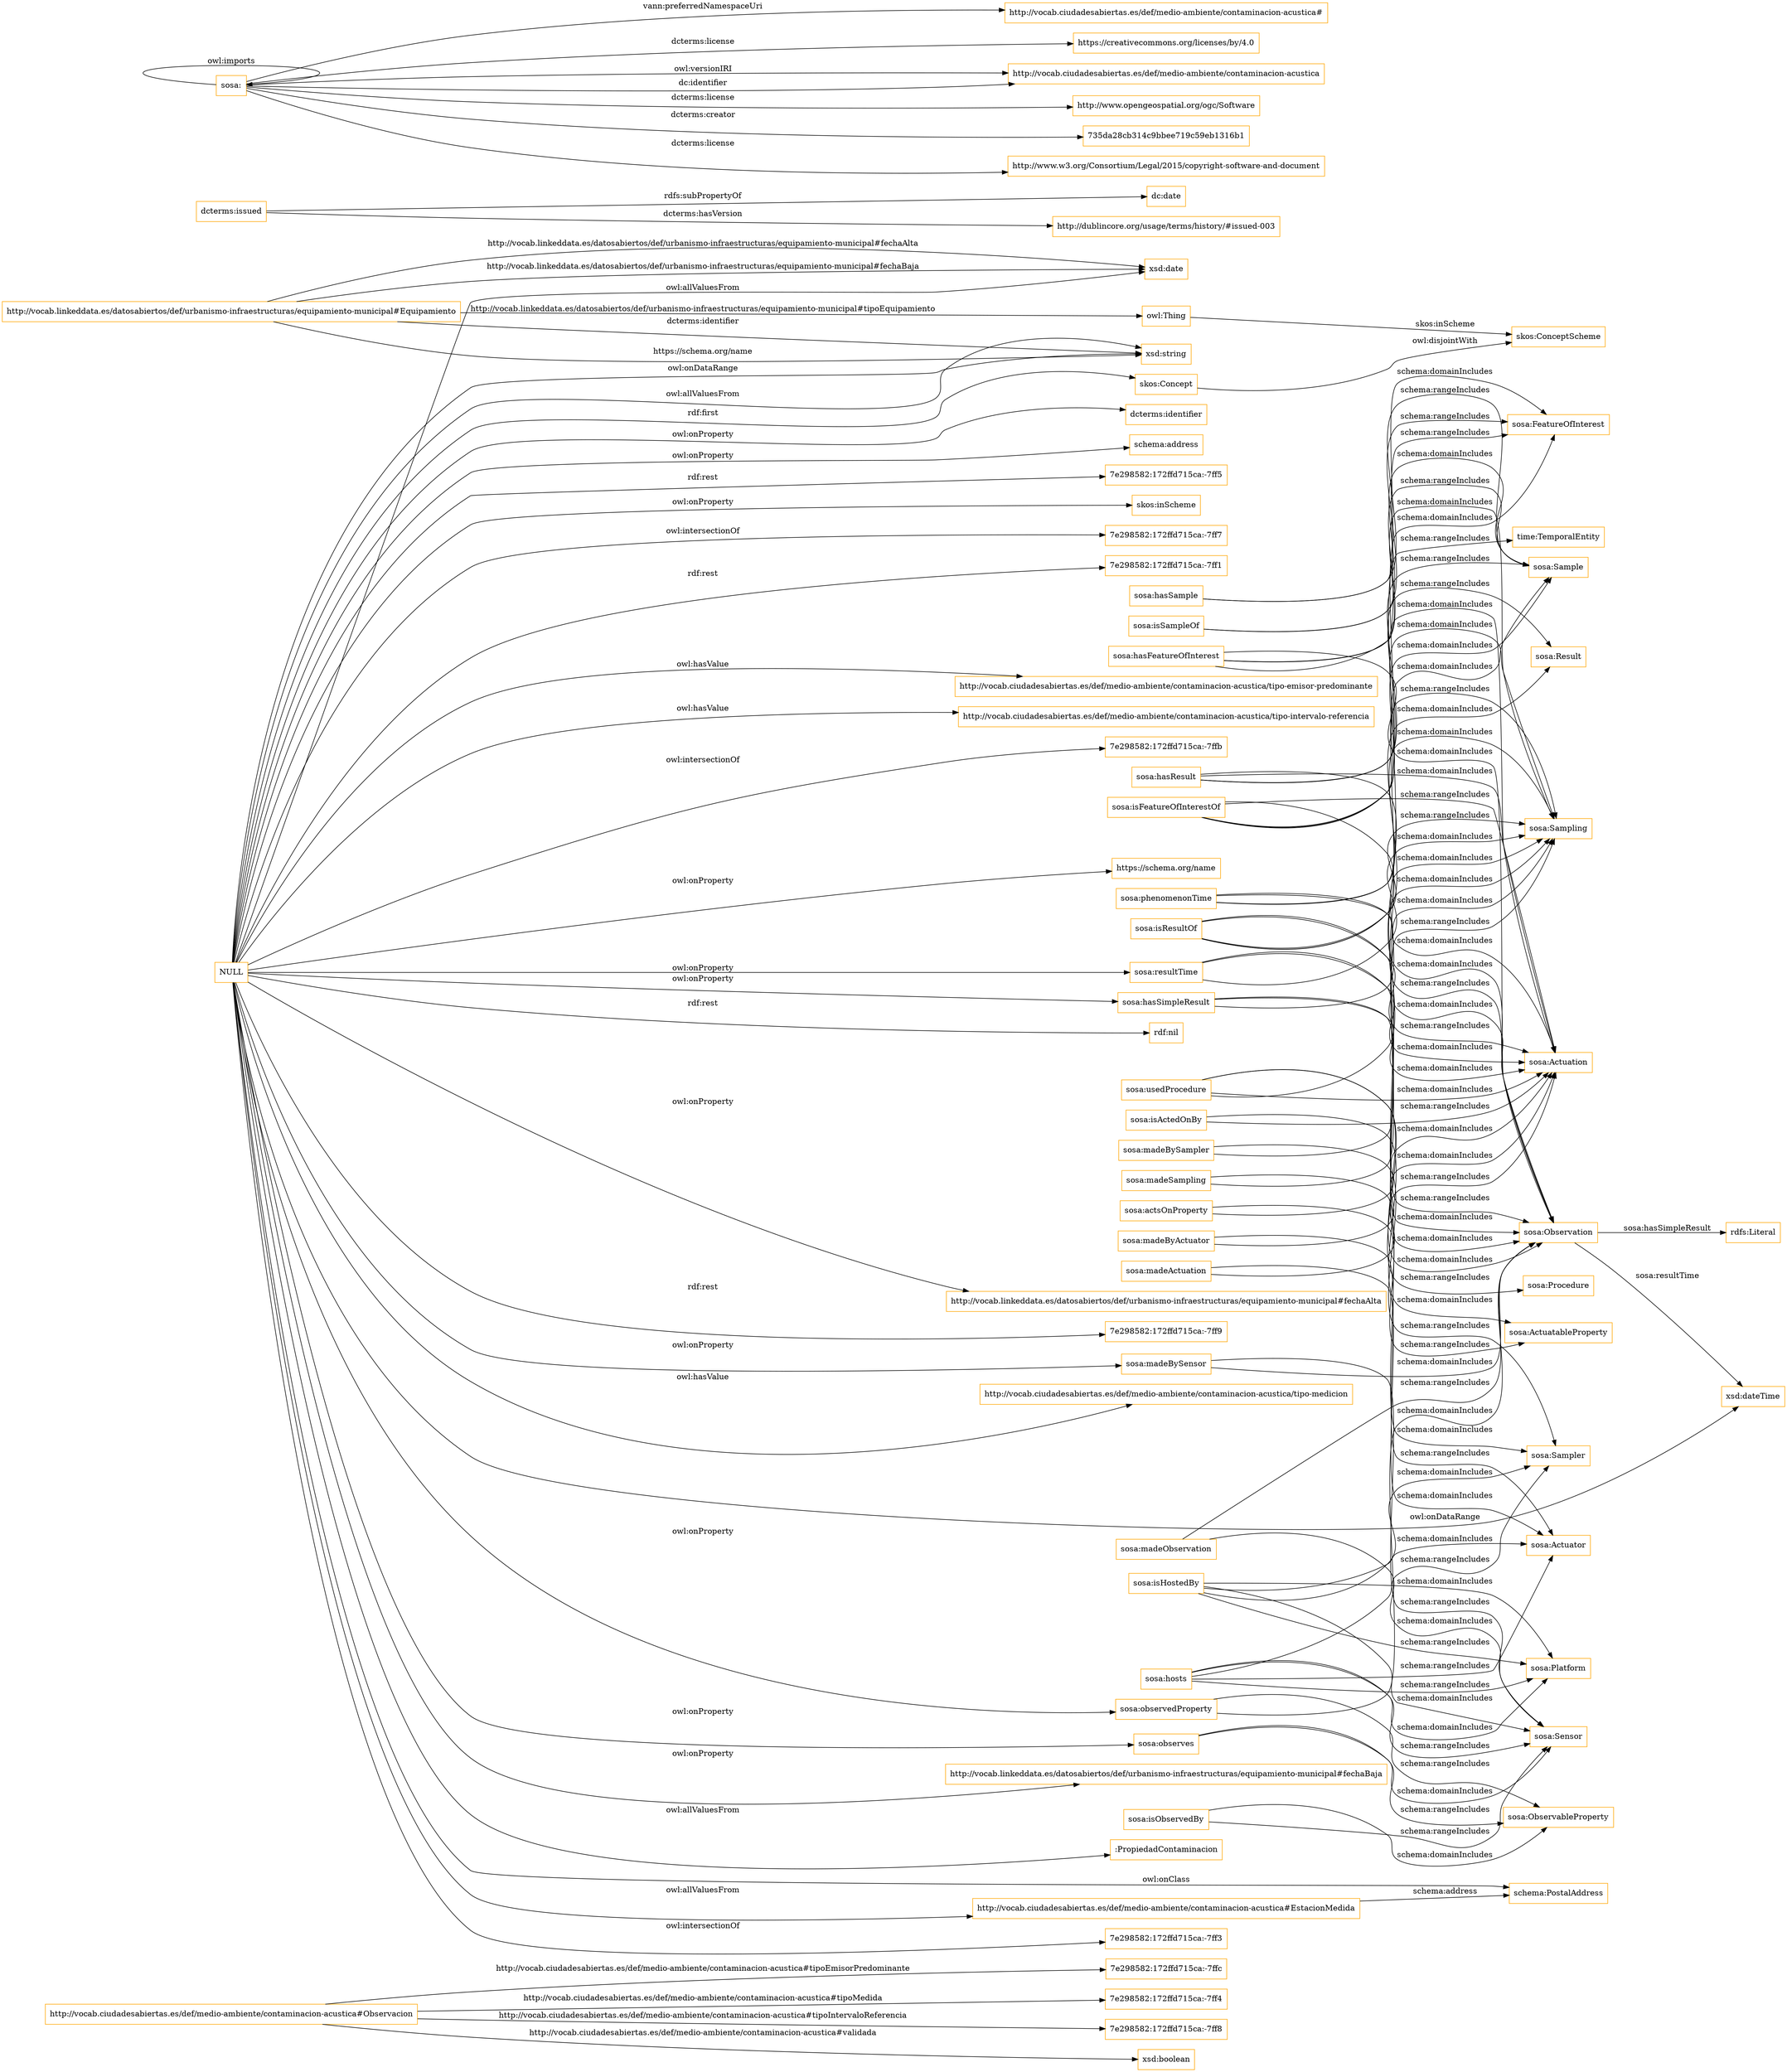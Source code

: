 digraph ar2dtool_diagram { 
rankdir=LR;
size="1501"
node [shape = rectangle, color="orange"]; "7e298582:172ffd715ca:-7ffc" "sosa:ObservableProperty" "7e298582:172ffd715ca:-7ff4" ":PropiedadContaminacion" "schema:PostalAddress" "sosa:Observation" "skos:ConceptScheme" "http://vocab.ciudadesabiertas.es/def/medio-ambiente/contaminacion-acustica#EstacionMedida" "7e298582:172ffd715ca:-7ff8" "sosa:Sensor" "http://vocab.linkeddata.es/datosabiertos/def/urbanismo-infraestructuras/equipamiento-municipal#Equipamiento" "skos:Concept" "http://vocab.ciudadesabiertas.es/def/medio-ambiente/contaminacion-acustica#Observacion" "sosa:FeatureOfInterest" "sosa:Actuation" "sosa:Platform" "sosa:ActuatableProperty" "sosa:Actuator" "sosa:Sample" "time:TemporalEntity" "sosa:Sampling" "sosa:Procedure" "sosa:Result" "sosa:Sampler" ; /*classes style*/
	"sosa:hasSimpleResult" -> "sosa:Observation" [ label = "schema:domainIncludes" ];
	"sosa:hasSimpleResult" -> "sosa:Actuation" [ label = "schema:domainIncludes" ];
	"sosa:hasSimpleResult" -> "sosa:Sampling" [ label = "schema:domainIncludes" ];
	"NULL" -> "xsd:date" [ label = "owl:allValuesFrom" ];
	"NULL" -> "7e298582:172ffd715ca:-7ff7" [ label = "owl:intersectionOf" ];
	"NULL" -> "7e298582:172ffd715ca:-7ff1" [ label = "rdf:rest" ];
	"NULL" -> "http://vocab.ciudadesabiertas.es/def/medio-ambiente/contaminacion-acustica/tipo-emisor-predominante" [ label = "owl:hasValue" ];
	"NULL" -> "sosa:hasSimpleResult" [ label = "owl:onProperty" ];
	"NULL" -> "xsd:dateTime" [ label = "owl:onDataRange" ];
	"NULL" -> "http://vocab.ciudadesabiertas.es/def/medio-ambiente/contaminacion-acustica/tipo-intervalo-referencia" [ label = "owl:hasValue" ];
	"NULL" -> "7e298582:172ffd715ca:-7ffb" [ label = "owl:intersectionOf" ];
	"NULL" -> ":PropiedadContaminacion" [ label = "owl:allValuesFrom" ];
	"NULL" -> "schema:PostalAddress" [ label = "owl:onClass" ];
	"NULL" -> "https://schema.org/name" [ label = "owl:onProperty" ];
	"NULL" -> "http://vocab.ciudadesabiertas.es/def/medio-ambiente/contaminacion-acustica#EstacionMedida" [ label = "owl:allValuesFrom" ];
	"NULL" -> "skos:Concept" [ label = "rdf:first" ];
	"NULL" -> "sosa:resultTime" [ label = "owl:onProperty" ];
	"NULL" -> "rdf:nil" [ label = "rdf:rest" ];
	"NULL" -> "http://vocab.linkeddata.es/datosabiertos/def/urbanismo-infraestructuras/equipamiento-municipal#fechaAlta" [ label = "owl:onProperty" ];
	"NULL" -> "xsd:string" [ label = "owl:onDataRange" ];
	"NULL" -> "7e298582:172ffd715ca:-7ff9" [ label = "rdf:rest" ];
	"NULL" -> "http://vocab.ciudadesabiertas.es/def/medio-ambiente/contaminacion-acustica/tipo-medicion" [ label = "owl:hasValue" ];
	"NULL" -> "http://vocab.linkeddata.es/datosabiertos/def/urbanismo-infraestructuras/equipamiento-municipal#fechaBaja" [ label = "owl:onProperty" ];
	"NULL" -> "sosa:observedProperty" [ label = "owl:onProperty" ];
	"NULL" -> "7e298582:172ffd715ca:-7ff3" [ label = "owl:intersectionOf" ];
	"NULL" -> "sosa:madeBySensor" [ label = "owl:onProperty" ];
	"NULL" -> "dcterms:identifier" [ label = "owl:onProperty" ];
	"NULL" -> "sosa:observes" [ label = "owl:onProperty" ];
	"NULL" -> "schema:address" [ label = "owl:onProperty" ];
	"NULL" -> "7e298582:172ffd715ca:-7ff5" [ label = "rdf:rest" ];
	"NULL" -> "xsd:string" [ label = "owl:allValuesFrom" ];
	"NULL" -> "skos:inScheme" [ label = "owl:onProperty" ];
	"sosa:isSampleOf" -> "sosa:FeatureOfInterest" [ label = "schema:rangeIncludes" ];
	"sosa:isSampleOf" -> "sosa:Sample" [ label = "schema:domainIncludes" ];
	"skos:Concept" -> "skos:ConceptScheme" [ label = "owl:disjointWith" ];
	"sosa:resultTime" -> "sosa:Observation" [ label = "schema:domainIncludes" ];
	"sosa:resultTime" -> "sosa:Actuation" [ label = "schema:domainIncludes" ];
	"sosa:resultTime" -> "sosa:Sampling" [ label = "schema:domainIncludes" ];
	"sosa:madeSampling" -> "sosa:Sampling" [ label = "schema:rangeIncludes" ];
	"sosa:madeSampling" -> "sosa:Sampler" [ label = "schema:domainIncludes" ];
	"sosa:madeActuation" -> "sosa:Actuation" [ label = "schema:rangeIncludes" ];
	"sosa:madeActuation" -> "sosa:Actuator" [ label = "schema:domainIncludes" ];
	"dcterms:issued" -> "dc:date" [ label = "rdfs:subPropertyOf" ];
	"dcterms:issued" -> "http://dublincore.org/usage/terms/history/#issued-003" [ label = "dcterms:hasVersion" ];
	"sosa:madeObservation" -> "sosa:Observation" [ label = "schema:rangeIncludes" ];
	"sosa:madeObservation" -> "sosa:Sensor" [ label = "schema:domainIncludes" ];
	"sosa:madeBySensor" -> "sosa:Sensor" [ label = "schema:rangeIncludes" ];
	"sosa:madeBySensor" -> "sosa:Observation" [ label = "schema:domainIncludes" ];
	"sosa:hasSample" -> "sosa:Sample" [ label = "schema:rangeIncludes" ];
	"sosa:hasSample" -> "sosa:FeatureOfInterest" [ label = "schema:domainIncludes" ];
	"sosa:hasResult" -> "sosa:Sampling" [ label = "schema:domainIncludes" ];
	"sosa:hasResult" -> "sosa:Actuation" [ label = "schema:domainIncludes" ];
	"sosa:hasResult" -> "sosa:Observation" [ label = "schema:domainIncludes" ];
	"sosa:hasResult" -> "sosa:Result" [ label = "schema:rangeIncludes" ];
	"sosa:hasResult" -> "sosa:Sample" [ label = "schema:rangeIncludes" ];
	"sosa:phenomenonTime" -> "time:TemporalEntity" [ label = "schema:rangeIncludes" ];
	"sosa:phenomenonTime" -> "sosa:Sampling" [ label = "schema:domainIncludes" ];
	"sosa:phenomenonTime" -> "sosa:Observation" [ label = "schema:domainIncludes" ];
	"sosa:phenomenonTime" -> "sosa:Actuation" [ label = "schema:domainIncludes" ];
	"sosa:observedProperty" -> "sosa:ObservableProperty" [ label = "schema:rangeIncludes" ];
	"sosa:observedProperty" -> "sosa:Observation" [ label = "schema:domainIncludes" ];
	"sosa:" -> "http://vocab.ciudadesabiertas.es/def/medio-ambiente/contaminacion-acustica#" [ label = "vann:preferredNamespaceUri" ];
	"sosa:" -> "https://creativecommons.org/licenses/by/4.0" [ label = "dcterms:license" ];
	"sosa:" -> "http://vocab.ciudadesabiertas.es/def/medio-ambiente/contaminacion-acustica" [ label = "owl:versionIRI" ];
	"sosa:" -> "sosa:" [ label = "owl:imports" ];
	"sosa:" -> "http://vocab.ciudadesabiertas.es/def/medio-ambiente/contaminacion-acustica" [ label = "dc:identifier" ];
	"sosa:" -> "http://www.opengeospatial.org/ogc/Software" [ label = "dcterms:license" ];
	"sosa:" -> "735da28cb314c9bbee719c59eb1316b1" [ label = "dcterms:creator" ];
	"sosa:" -> "http://www.w3.org/Consortium/Legal/2015/copyright-software-and-document" [ label = "dcterms:license" ];
	"sosa:isHostedBy" -> "sosa:Platform" [ label = "schema:rangeIncludes" ];
	"sosa:isHostedBy" -> "sosa:Platform" [ label = "schema:domainIncludes" ];
	"sosa:isHostedBy" -> "sosa:Sampler" [ label = "schema:domainIncludes" ];
	"sosa:isHostedBy" -> "sosa:Sensor" [ label = "schema:domainIncludes" ];
	"sosa:isHostedBy" -> "sosa:Actuator" [ label = "schema:domainIncludes" ];
	"sosa:isFeatureOfInterestOf" -> "sosa:FeatureOfInterest" [ label = "schema:domainIncludes" ];
	"sosa:isFeatureOfInterestOf" -> "sosa:Actuation" [ label = "schema:rangeIncludes" ];
	"sosa:isFeatureOfInterestOf" -> "sosa:Sampling" [ label = "schema:rangeIncludes" ];
	"sosa:isFeatureOfInterestOf" -> "sosa:Observation" [ label = "schema:rangeIncludes" ];
	"sosa:isFeatureOfInterestOf" -> "sosa:Sample" [ label = "schema:domainIncludes" ];
	"sosa:isResultOf" -> "sosa:Sample" [ label = "schema:domainIncludes" ];
	"sosa:isResultOf" -> "sosa:Actuation" [ label = "schema:rangeIncludes" ];
	"sosa:isResultOf" -> "sosa:Observation" [ label = "schema:rangeIncludes" ];
	"sosa:isResultOf" -> "sosa:Sampling" [ label = "schema:rangeIncludes" ];
	"sosa:isResultOf" -> "sosa:Result" [ label = "schema:domainIncludes" ];
	"sosa:isObservedBy" -> "sosa:Sensor" [ label = "schema:rangeIncludes" ];
	"sosa:isObservedBy" -> "sosa:ObservableProperty" [ label = "schema:domainIncludes" ];
	"sosa:hasFeatureOfInterest" -> "sosa:Observation" [ label = "schema:domainIncludes" ];
	"sosa:hasFeatureOfInterest" -> "sosa:FeatureOfInterest" [ label = "schema:rangeIncludes" ];
	"sosa:hasFeatureOfInterest" -> "sosa:Sampling" [ label = "schema:domainIncludes" ];
	"sosa:hasFeatureOfInterest" -> "sosa:Actuation" [ label = "schema:domainIncludes" ];
	"sosa:hasFeatureOfInterest" -> "sosa:Sample" [ label = "schema:rangeIncludes" ];
	"sosa:isActedOnBy" -> "sosa:Actuation" [ label = "schema:rangeIncludes" ];
	"sosa:isActedOnBy" -> "sosa:ActuatableProperty" [ label = "schema:domainIncludes" ];
	"sosa:hosts" -> "sosa:Platform" [ label = "schema:rangeIncludes" ];
	"sosa:hosts" -> "sosa:Actuator" [ label = "schema:rangeIncludes" ];
	"sosa:hosts" -> "sosa:Sampler" [ label = "schema:rangeIncludes" ];
	"sosa:hosts" -> "sosa:Sensor" [ label = "schema:rangeIncludes" ];
	"sosa:hosts" -> "sosa:Platform" [ label = "schema:domainIncludes" ];
	"sosa:actsOnProperty" -> "sosa:ActuatableProperty" [ label = "schema:rangeIncludes" ];
	"sosa:actsOnProperty" -> "sosa:Actuation" [ label = "schema:domainIncludes" ];
	"sosa:observes" -> "sosa:ObservableProperty" [ label = "schema:rangeIncludes" ];
	"sosa:observes" -> "sosa:Sensor" [ label = "schema:domainIncludes" ];
	"sosa:madeBySampler" -> "sosa:Sampler" [ label = "schema:rangeIncludes" ];
	"sosa:madeBySampler" -> "sosa:Sampling" [ label = "schema:domainIncludes" ];
	"sosa:madeByActuator" -> "sosa:Actuator" [ label = "schema:rangeIncludes" ];
	"sosa:madeByActuator" -> "sosa:Actuation" [ label = "schema:domainIncludes" ];
	"sosa:usedProcedure" -> "sosa:Procedure" [ label = "schema:rangeIncludes" ];
	"sosa:usedProcedure" -> "sosa:Sampling" [ label = "schema:domainIncludes" ];
	"sosa:usedProcedure" -> "sosa:Observation" [ label = "schema:domainIncludes" ];
	"sosa:usedProcedure" -> "sosa:Actuation" [ label = "schema:domainIncludes" ];
	"http://vocab.linkeddata.es/datosabiertos/def/urbanismo-infraestructuras/equipamiento-municipal#Equipamiento" -> "owl:Thing" [ label = "http://vocab.linkeddata.es/datosabiertos/def/urbanismo-infraestructuras/equipamiento-municipal#tipoEquipamiento" ];
	"sosa:Observation" -> "rdfs:Literal" [ label = "sosa:hasSimpleResult" ];
	"http://vocab.ciudadesabiertas.es/def/medio-ambiente/contaminacion-acustica#Observacion" -> "xsd:boolean" [ label = "http://vocab.ciudadesabiertas.es/def/medio-ambiente/contaminacion-acustica#validada" ];
	"http://vocab.linkeddata.es/datosabiertos/def/urbanismo-infraestructuras/equipamiento-municipal#Equipamiento" -> "xsd:string" [ label = "dcterms:identifier" ];
	"http://vocab.ciudadesabiertas.es/def/medio-ambiente/contaminacion-acustica#Observacion" -> "7e298582:172ffd715ca:-7ff8" [ label = "http://vocab.ciudadesabiertas.es/def/medio-ambiente/contaminacion-acustica#tipoIntervaloReferencia" ];
	"sosa:Observation" -> "xsd:dateTime" [ label = "sosa:resultTime" ];
	"owl:Thing" -> "skos:ConceptScheme" [ label = "skos:inScheme" ];
	"http://vocab.ciudadesabiertas.es/def/medio-ambiente/contaminacion-acustica#Observacion" -> "7e298582:172ffd715ca:-7ff4" [ label = "http://vocab.ciudadesabiertas.es/def/medio-ambiente/contaminacion-acustica#tipoMedida" ];
	"http://vocab.linkeddata.es/datosabiertos/def/urbanismo-infraestructuras/equipamiento-municipal#Equipamiento" -> "xsd:string" [ label = "https://schema.org/name" ];
	"http://vocab.linkeddata.es/datosabiertos/def/urbanismo-infraestructuras/equipamiento-municipal#Equipamiento" -> "xsd:date" [ label = "http://vocab.linkeddata.es/datosabiertos/def/urbanismo-infraestructuras/equipamiento-municipal#fechaBaja" ];
	"http://vocab.ciudadesabiertas.es/def/medio-ambiente/contaminacion-acustica#EstacionMedida" -> "schema:PostalAddress" [ label = "schema:address" ];
	"http://vocab.ciudadesabiertas.es/def/medio-ambiente/contaminacion-acustica#Observacion" -> "7e298582:172ffd715ca:-7ffc" [ label = "http://vocab.ciudadesabiertas.es/def/medio-ambiente/contaminacion-acustica#tipoEmisorPredominante" ];
	"http://vocab.linkeddata.es/datosabiertos/def/urbanismo-infraestructuras/equipamiento-municipal#Equipamiento" -> "xsd:date" [ label = "http://vocab.linkeddata.es/datosabiertos/def/urbanismo-infraestructuras/equipamiento-municipal#fechaAlta" ];

}
